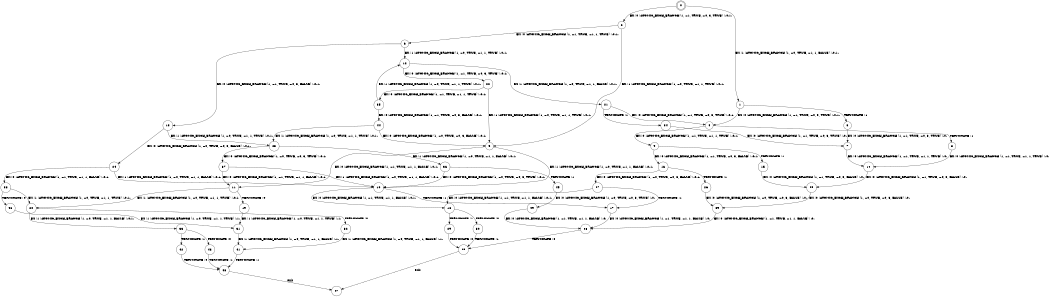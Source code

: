 digraph BCG {
size = "7, 10.5";
center = TRUE;
node [shape = circle];
0 [peripheries = 2];
0 -> 1 [label = "EX !1 !ATOMIC_EXCH_BRANCH (1, +0, TRUE, +1, 1, FALSE) !:0:1:"];
0 -> 2 [label = "EX !0 !ATOMIC_EXCH_BRANCH (1, +1, TRUE, +0, 3, TRUE) !:0:1:"];
1 -> 3 [label = "TERMINATE !1"];
1 -> 4 [label = "EX !0 !ATOMIC_EXCH_BRANCH (1, +1, TRUE, +0, 3, TRUE) !:0:1:"];
2 -> 5 [label = "EX !1 !ATOMIC_EXCH_BRANCH (1, +0, TRUE, +1, 1, TRUE) !:0:1:"];
2 -> 6 [label = "EX !0 !ATOMIC_EXCH_BRANCH (1, +1, TRUE, +1, 1, TRUE) !:0:1:"];
3 -> 7 [label = "EX !0 !ATOMIC_EXCH_BRANCH (1, +1, TRUE, +0, 3, TRUE) !:0:"];
4 -> 8 [label = "TERMINATE !1"];
4 -> 9 [label = "EX !0 !ATOMIC_EXCH_BRANCH (1, +1, TRUE, +1, 1, TRUE) !:0:1:"];
5 -> 10 [label = "EX !1 !ATOMIC_EXCH_BRANCH (1, +0, TRUE, +1, 1, FALSE) !:0:1:"];
5 -> 11 [label = "EX !0 !ATOMIC_EXCH_BRANCH (1, +1, TRUE, +1, 1, FALSE) !:0:1:"];
6 -> 12 [label = "EX !1 !ATOMIC_EXCH_BRANCH (1, +0, TRUE, +1, 1, TRUE) !:0:1:"];
6 -> 13 [label = "EX !0 !ATOMIC_EXCH_BRANCH (1, +1, TRUE, +0, 3, FALSE) !:0:1:"];
7 -> 14 [label = "EX !0 !ATOMIC_EXCH_BRANCH (1, +1, TRUE, +1, 1, TRUE) !:0:"];
8 -> 14 [label = "EX !0 !ATOMIC_EXCH_BRANCH (1, +1, TRUE, +1, 1, TRUE) !:0:"];
9 -> 15 [label = "TERMINATE !1"];
9 -> 16 [label = "EX !0 !ATOMIC_EXCH_BRANCH (1, +1, TRUE, +0, 3, FALSE) !:0:1:"];
10 -> 17 [label = "TERMINATE !1"];
10 -> 18 [label = "EX !0 !ATOMIC_EXCH_BRANCH (1, +1, TRUE, +1, 1, FALSE) !:0:1:"];
11 -> 19 [label = "TERMINATE !0"];
11 -> 20 [label = "EX !1 !ATOMIC_EXCH_BRANCH (1, +0, TRUE, +1, 1, TRUE) !:0:1:"];
12 -> 21 [label = "EX !1 !ATOMIC_EXCH_BRANCH (1, +0, TRUE, +1, 1, FALSE) !:0:1:"];
12 -> 22 [label = "EX !0 !ATOMIC_EXCH_BRANCH (1, +1, TRUE, +0, 3, TRUE) !:0:1:"];
13 -> 23 [label = "EX !1 !ATOMIC_EXCH_BRANCH (1, +0, TRUE, +1, 1, TRUE) !:0:1:"];
13 -> 24 [label = "EX !0 !ATOMIC_EXCH_BRANCH (1, +0, TRUE, +0, 3, FALSE) !:0:1:"];
14 -> 25 [label = "EX !0 !ATOMIC_EXCH_BRANCH (1, +1, TRUE, +0, 3, FALSE) !:0:"];
15 -> 25 [label = "EX !0 !ATOMIC_EXCH_BRANCH (1, +1, TRUE, +0, 3, FALSE) !:0:"];
16 -> 26 [label = "TERMINATE !1"];
16 -> 27 [label = "EX !0 !ATOMIC_EXCH_BRANCH (1, +0, TRUE, +0, 3, FALSE) !:0:1:"];
17 -> 28 [label = "EX !0 !ATOMIC_EXCH_BRANCH (1, +1, TRUE, +1, 1, FALSE) !:0:"];
18 -> 29 [label = "TERMINATE !1"];
18 -> 30 [label = "TERMINATE !0"];
19 -> 31 [label = "EX !1 !ATOMIC_EXCH_BRANCH (1, +0, TRUE, +1, 1, TRUE) !:1:"];
20 -> 32 [label = "TERMINATE !0"];
20 -> 33 [label = "EX !1 !ATOMIC_EXCH_BRANCH (1, +0, TRUE, +1, 1, FALSE) !:0:1:"];
21 -> 34 [label = "TERMINATE !1"];
21 -> 4 [label = "EX !0 !ATOMIC_EXCH_BRANCH (1, +1, TRUE, +0, 3, TRUE) !:0:1:"];
22 -> 5 [label = "EX !1 !ATOMIC_EXCH_BRANCH (1, +0, TRUE, +1, 1, TRUE) !:0:1:"];
22 -> 35 [label = "EX !0 !ATOMIC_EXCH_BRANCH (1, +1, TRUE, +1, 1, TRUE) !:0:1:"];
23 -> 36 [label = "EX !1 !ATOMIC_EXCH_BRANCH (1, +0, TRUE, +1, 1, FALSE) !:0:1:"];
23 -> 37 [label = "EX !0 !ATOMIC_EXCH_BRANCH (1, +0, TRUE, +0, 3, TRUE) !:0:1:"];
24 -> 10 [label = "EX !1 !ATOMIC_EXCH_BRANCH (1, +0, TRUE, +1, 1, FALSE) !:0:1:"];
24 -> 38 [label = "EX !0 !ATOMIC_EXCH_BRANCH (1, +1, TRUE, +1, 1, FALSE) !:0:1:"];
25 -> 39 [label = "EX !0 !ATOMIC_EXCH_BRANCH (1, +0, TRUE, +0, 3, FALSE) !:0:"];
26 -> 39 [label = "EX !0 !ATOMIC_EXCH_BRANCH (1, +0, TRUE, +0, 3, FALSE) !:0:"];
27 -> 17 [label = "TERMINATE !1"];
27 -> 18 [label = "EX !0 !ATOMIC_EXCH_BRANCH (1, +1, TRUE, +1, 1, FALSE) !:0:1:"];
28 -> 40 [label = "TERMINATE !0"];
29 -> 40 [label = "TERMINATE !0"];
30 -> 40 [label = "TERMINATE !1"];
31 -> 41 [label = "EX !1 !ATOMIC_EXCH_BRANCH (1, +0, TRUE, +1, 1, FALSE) !:1:"];
32 -> 41 [label = "EX !1 !ATOMIC_EXCH_BRANCH (1, +0, TRUE, +1, 1, FALSE) !:1:"];
33 -> 42 [label = "TERMINATE !1"];
33 -> 43 [label = "TERMINATE !0"];
34 -> 7 [label = "EX !0 !ATOMIC_EXCH_BRANCH (1, +1, TRUE, +0, 3, TRUE) !:0:"];
35 -> 12 [label = "EX !1 !ATOMIC_EXCH_BRANCH (1, +0, TRUE, +1, 1, TRUE) !:0:1:"];
35 -> 44 [label = "EX !0 !ATOMIC_EXCH_BRANCH (1, +1, TRUE, +0, 3, FALSE) !:0:1:"];
36 -> 45 [label = "TERMINATE !1"];
36 -> 10 [label = "EX !0 !ATOMIC_EXCH_BRANCH (1, +0, TRUE, +0, 3, TRUE) !:0:1:"];
37 -> 10 [label = "EX !1 !ATOMIC_EXCH_BRANCH (1, +0, TRUE, +1, 1, FALSE) !:0:1:"];
37 -> 11 [label = "EX !0 !ATOMIC_EXCH_BRANCH (1, +1, TRUE, +1, 1, FALSE) !:0:1:"];
38 -> 46 [label = "TERMINATE !0"];
38 -> 20 [label = "EX !1 !ATOMIC_EXCH_BRANCH (1, +0, TRUE, +1, 1, TRUE) !:0:1:"];
39 -> 28 [label = "EX !0 !ATOMIC_EXCH_BRANCH (1, +1, TRUE, +1, 1, FALSE) !:0:"];
40 -> 47 [label = "exit"];
41 -> 48 [label = "TERMINATE !1"];
42 -> 48 [label = "TERMINATE !0"];
43 -> 48 [label = "TERMINATE !1"];
44 -> 23 [label = "EX !1 !ATOMIC_EXCH_BRANCH (1, +0, TRUE, +1, 1, TRUE) !:0:1:"];
44 -> 5 [label = "EX !0 !ATOMIC_EXCH_BRANCH (1, +0, TRUE, +0, 3, FALSE) !:0:1:"];
45 -> 49 [label = "EX !0 !ATOMIC_EXCH_BRANCH (1, +0, TRUE, +0, 3, TRUE) !:0:"];
46 -> 31 [label = "EX !1 !ATOMIC_EXCH_BRANCH (1, +0, TRUE, +1, 1, TRUE) !:1:"];
48 -> 47 [label = "exit"];
49 -> 28 [label = "EX !0 !ATOMIC_EXCH_BRANCH (1, +1, TRUE, +1, 1, FALSE) !:0:"];
}
